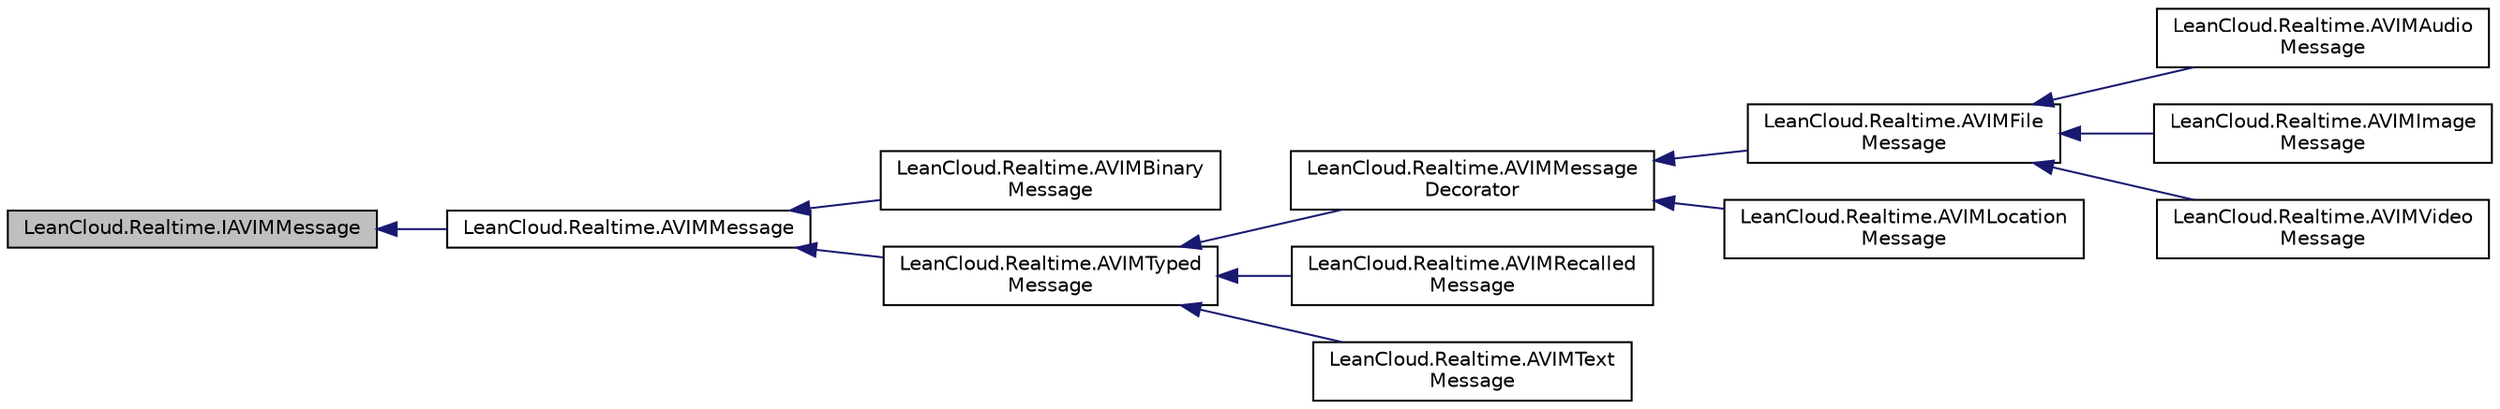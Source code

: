 digraph "LeanCloud.Realtime.IAVIMMessage"
{
  edge [fontname="Helvetica",fontsize="10",labelfontname="Helvetica",labelfontsize="10"];
  node [fontname="Helvetica",fontsize="10",shape=record];
  rankdir="LR";
  Node1 [label="LeanCloud.Realtime.IAVIMMessage",height=0.2,width=0.4,color="black", fillcolor="grey75", style="filled", fontcolor="black"];
  Node1 -> Node2 [dir="back",color="midnightblue",fontsize="10",style="solid",fontname="Helvetica"];
  Node2 [label="LeanCloud.Realtime.AVIMMessage",height=0.2,width=0.4,color="black", fillcolor="white", style="filled",URL="$classLeanCloud_1_1Realtime_1_1AVIMMessage.html",tooltip="实时消息的核心基类，它是 Json schema 消息的父类 "];
  Node2 -> Node3 [dir="back",color="midnightblue",fontsize="10",style="solid",fontname="Helvetica"];
  Node3 [label="LeanCloud.Realtime.AVIMBinary\lMessage",height=0.2,width=0.4,color="black", fillcolor="white", style="filled",URL="$classLeanCloud_1_1Realtime_1_1AVIMBinaryMessage.html",tooltip="基于二进制数据的消息类型，可以直接发送 Byte 数组 "];
  Node2 -> Node4 [dir="back",color="midnightblue",fontsize="10",style="solid",fontname="Helvetica"];
  Node4 [label="LeanCloud.Realtime.AVIMTyped\lMessage",height=0.2,width=0.4,color="black", fillcolor="white", style="filled",URL="$classLeanCloud_1_1Realtime_1_1AVIMTypedMessage.html"];
  Node4 -> Node5 [dir="back",color="midnightblue",fontsize="10",style="solid",fontname="Helvetica"];
  Node5 [label="LeanCloud.Realtime.AVIMMessage\lDecorator",height=0.2,width=0.4,color="black", fillcolor="white", style="filled",URL="$classLeanCloud_1_1Realtime_1_1AVIMMessageDecorator.html",tooltip="AVIMMessage decorator. "];
  Node5 -> Node6 [dir="back",color="midnightblue",fontsize="10",style="solid",fontname="Helvetica"];
  Node6 [label="LeanCloud.Realtime.AVIMFile\lMessage",height=0.2,width=0.4,color="black", fillcolor="white", style="filled",URL="$classLeanCloud_1_1Realtime_1_1AVIMFileMessage.html",tooltip="File message. "];
  Node6 -> Node7 [dir="back",color="midnightblue",fontsize="10",style="solid",fontname="Helvetica"];
  Node7 [label="LeanCloud.Realtime.AVIMAudio\lMessage",height=0.2,width=0.4,color="black", fillcolor="white", style="filled",URL="$classLeanCloud_1_1Realtime_1_1AVIMAudioMessage.html",tooltip="Audio message. "];
  Node6 -> Node8 [dir="back",color="midnightblue",fontsize="10",style="solid",fontname="Helvetica"];
  Node8 [label="LeanCloud.Realtime.AVIMImage\lMessage",height=0.2,width=0.4,color="black", fillcolor="white", style="filled",URL="$classLeanCloud_1_1Realtime_1_1AVIMImageMessage.html",tooltip="图像消息 "];
  Node6 -> Node9 [dir="back",color="midnightblue",fontsize="10",style="solid",fontname="Helvetica"];
  Node9 [label="LeanCloud.Realtime.AVIMVideo\lMessage",height=0.2,width=0.4,color="black", fillcolor="white", style="filled",URL="$classLeanCloud_1_1Realtime_1_1AVIMVideoMessage.html",tooltip="Video message. "];
  Node5 -> Node10 [dir="back",color="midnightblue",fontsize="10",style="solid",fontname="Helvetica"];
  Node10 [label="LeanCloud.Realtime.AVIMLocation\lMessage",height=0.2,width=0.4,color="black", fillcolor="white", style="filled",URL="$classLeanCloud_1_1Realtime_1_1AVIMLocationMessage.html",tooltip="Location message. "];
  Node4 -> Node11 [dir="back",color="midnightblue",fontsize="10",style="solid",fontname="Helvetica"];
  Node11 [label="LeanCloud.Realtime.AVIMRecalled\lMessage",height=0.2,width=0.4,color="black", fillcolor="white", style="filled",URL="$classLeanCloud_1_1Realtime_1_1AVIMRecalledMessage.html",tooltip="撤回消息 "];
  Node4 -> Node12 [dir="back",color="midnightblue",fontsize="10",style="solid",fontname="Helvetica"];
  Node12 [label="LeanCloud.Realtime.AVIMText\lMessage",height=0.2,width=0.4,color="black", fillcolor="white", style="filled",URL="$classLeanCloud_1_1Realtime_1_1AVIMTextMessage.html",tooltip="纯文本信息 "];
}
